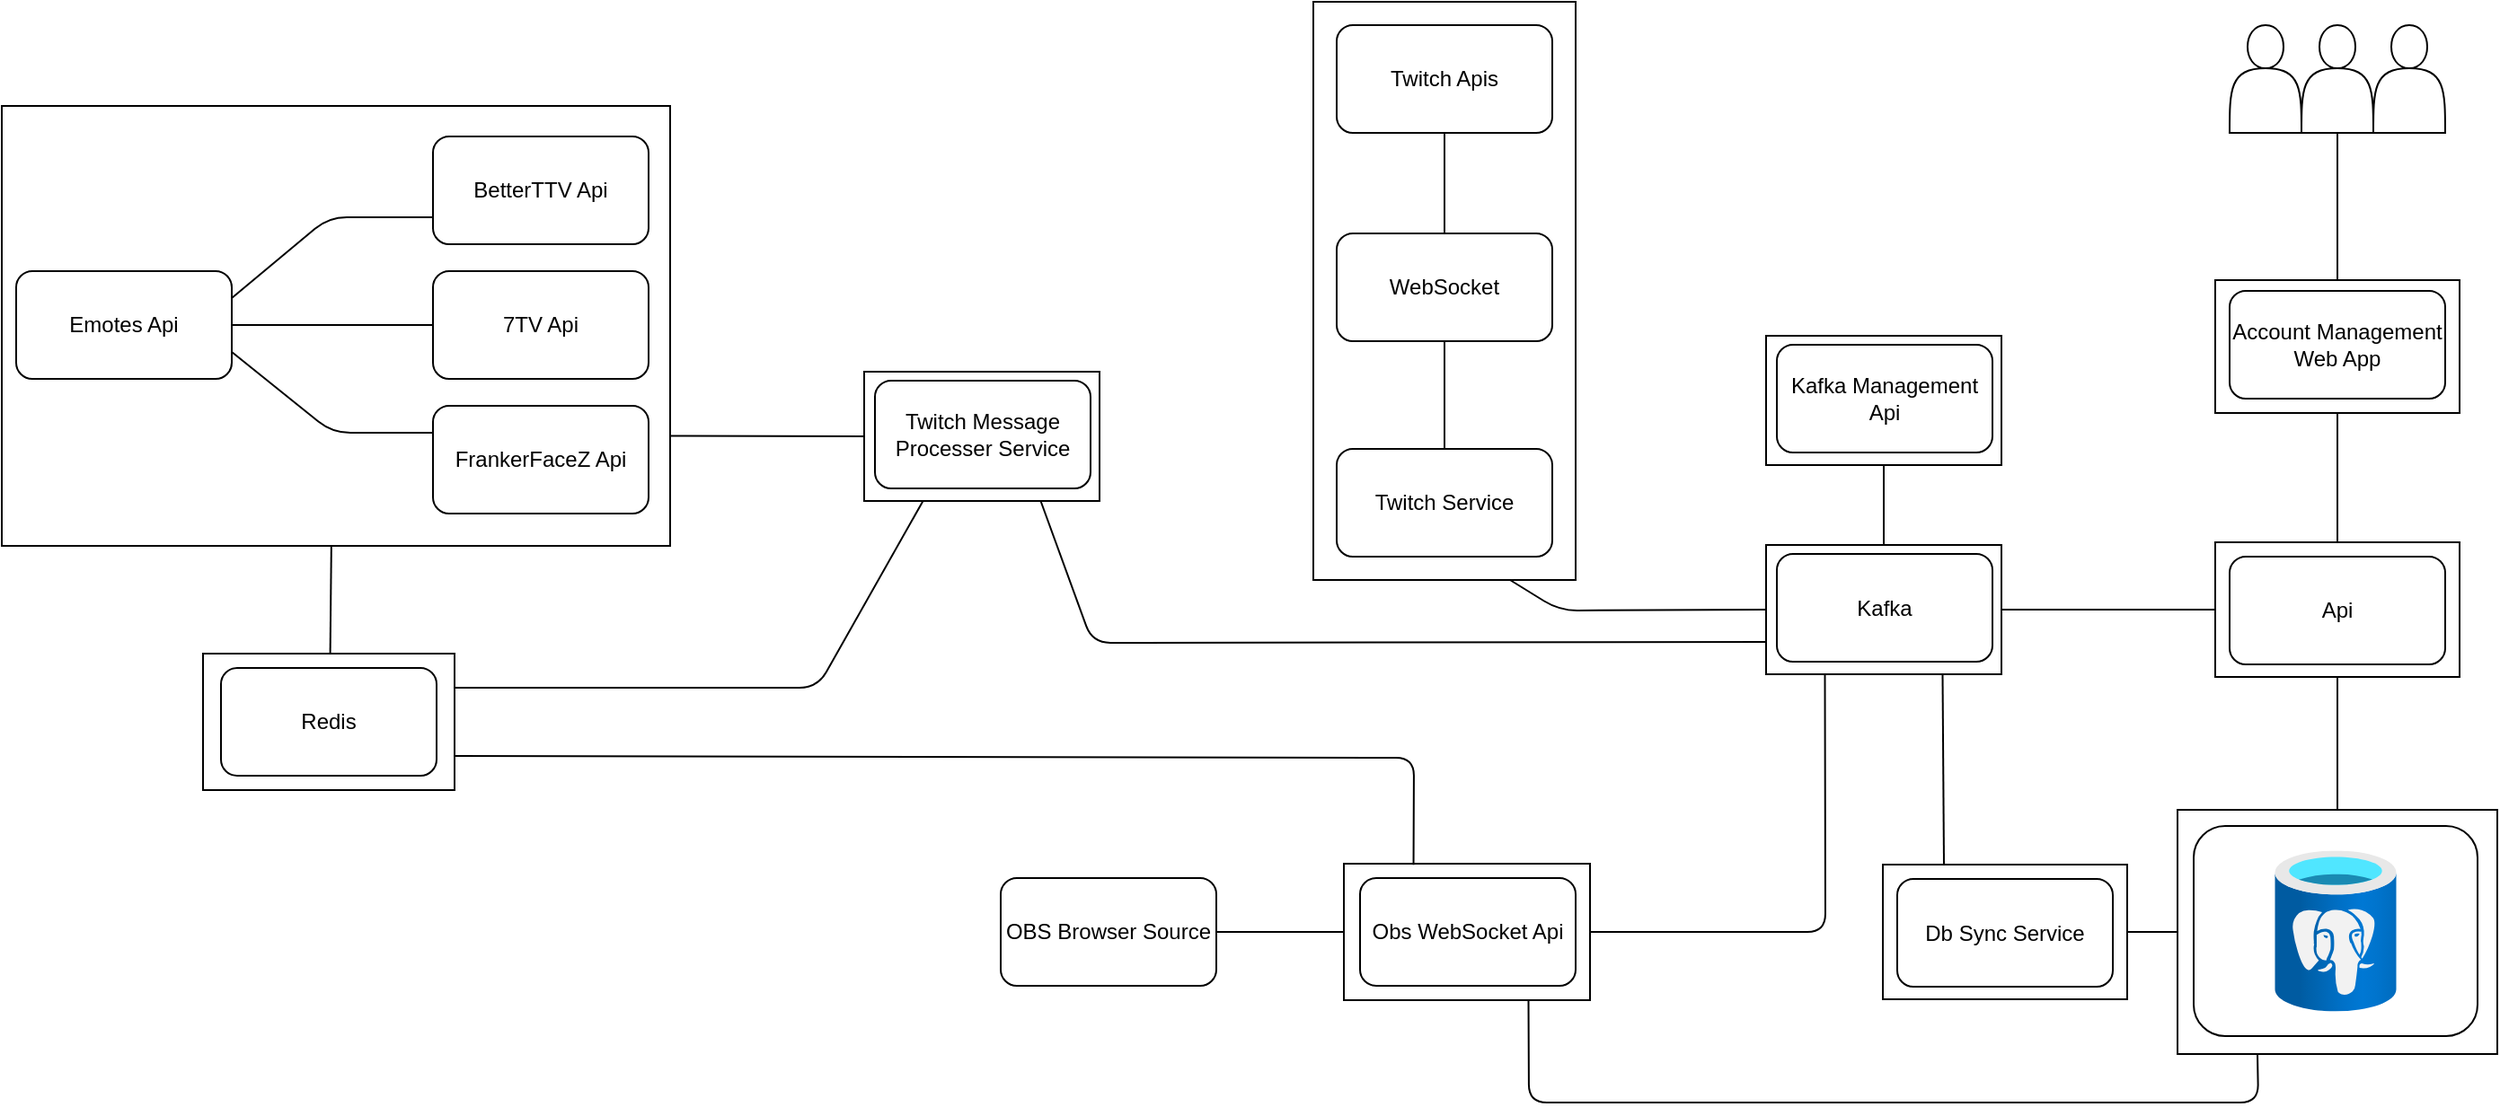 <mxfile>
    <diagram id="xzpHRbGOJSJPZ4uM-KIv" name="Page-1">
        <mxGraphModel dx="2526" dy="882" grid="0" gridSize="10" guides="1" tooltips="1" connect="1" arrows="1" fold="1" page="0" pageScale="1" pageWidth="1100" pageHeight="850" math="0" shadow="0">
            <root>
                <mxCell id="0"/>
                <mxCell id="1" parent="0"/>
                <mxCell id="66" style="edgeStyle=none;html=1;exitX=0.5;exitY=0;exitDx=0;exitDy=0;entryX=0.5;entryY=1;entryDx=0;entryDy=0;startArrow=none;startFill=0;endArrow=none;endFill=0;" parent="1" source="51" target="65" edge="1">
                    <mxGeometry relative="1" as="geometry"/>
                </mxCell>
                <mxCell id="17" value="" style="group" parent="1" vertex="1" connectable="0">
                    <mxGeometry x="453" y="273" width="120" height="60" as="geometry"/>
                </mxCell>
                <mxCell id="14" value="" style="shape=actor;whiteSpace=wrap;html=1;" parent="17" vertex="1">
                    <mxGeometry width="40" height="60" as="geometry"/>
                </mxCell>
                <mxCell id="15" value="" style="shape=actor;whiteSpace=wrap;html=1;" parent="17" vertex="1">
                    <mxGeometry x="40" width="40" height="60" as="geometry"/>
                </mxCell>
                <mxCell id="16" value="" style="shape=actor;whiteSpace=wrap;html=1;" parent="17" vertex="1">
                    <mxGeometry x="80" width="40" height="60" as="geometry"/>
                </mxCell>
                <mxCell id="70" value="" style="group" parent="1" vertex="1" connectable="0">
                    <mxGeometry x="445" y="415" width="136" height="74" as="geometry"/>
                </mxCell>
                <mxCell id="69" value="" style="rounded=0;whiteSpace=wrap;html=1;" parent="70" vertex="1">
                    <mxGeometry width="136" height="74" as="geometry"/>
                </mxCell>
                <mxCell id="8" value="Account Management Web App" style="rounded=1;whiteSpace=wrap;html=1;" parent="70" vertex="1">
                    <mxGeometry x="8" y="6" width="120" height="60" as="geometry"/>
                </mxCell>
                <mxCell id="71" value="" style="group" parent="1" vertex="1" connectable="0">
                    <mxGeometry x="445" y="561" width="136" height="75" as="geometry"/>
                </mxCell>
                <mxCell id="67" value="" style="rounded=0;whiteSpace=wrap;html=1;" parent="71" vertex="1">
                    <mxGeometry width="136" height="75" as="geometry"/>
                </mxCell>
                <mxCell id="9" value="Api" style="rounded=1;whiteSpace=wrap;html=1;" parent="71" vertex="1">
                    <mxGeometry x="8" y="8" width="120" height="60" as="geometry"/>
                </mxCell>
                <mxCell id="72" value="" style="group" parent="1" vertex="1" connectable="0">
                    <mxGeometry x="195" y="562.5" width="131" height="72" as="geometry"/>
                </mxCell>
                <mxCell id="68" value="" style="rounded=0;whiteSpace=wrap;html=1;" parent="72" vertex="1">
                    <mxGeometry width="131" height="72" as="geometry"/>
                </mxCell>
                <mxCell id="11" value="Kafka" style="rounded=1;whiteSpace=wrap;html=1;" parent="72" vertex="1">
                    <mxGeometry x="6" y="5" width="120" height="60" as="geometry"/>
                </mxCell>
                <mxCell id="73" value="" style="group" parent="1" vertex="1" connectable="0">
                    <mxGeometry x="-675" y="623" width="140" height="76" as="geometry"/>
                </mxCell>
                <mxCell id="65" value="" style="rounded=0;whiteSpace=wrap;html=1;" parent="73" vertex="1">
                    <mxGeometry width="140" height="76" as="geometry"/>
                </mxCell>
                <mxCell id="43" value="Redis" style="rounded=1;whiteSpace=wrap;html=1;" parent="73" vertex="1">
                    <mxGeometry x="10" y="8" width="120" height="60" as="geometry"/>
                </mxCell>
                <mxCell id="74" value="" style="group" parent="1" vertex="1" connectable="0">
                    <mxGeometry x="-787" y="318" width="372" height="245" as="geometry"/>
                </mxCell>
                <mxCell id="51" value="" style="rounded=0;whiteSpace=wrap;html=1;" parent="74" vertex="1">
                    <mxGeometry width="372" height="245" as="geometry"/>
                </mxCell>
                <mxCell id="38" value="Emotes Api" style="rounded=1;whiteSpace=wrap;html=1;" parent="74" vertex="1">
                    <mxGeometry x="8" y="92" width="120" height="60" as="geometry"/>
                </mxCell>
                <mxCell id="45" value="7TV Api" style="rounded=1;whiteSpace=wrap;html=1;" parent="74" vertex="1">
                    <mxGeometry x="240" y="92" width="120" height="60" as="geometry"/>
                </mxCell>
                <mxCell id="48" style="edgeStyle=none;html=1;exitX=1;exitY=0.5;exitDx=0;exitDy=0;entryX=0;entryY=0.5;entryDx=0;entryDy=0;startArrow=none;startFill=0;endArrow=none;endFill=0;" parent="74" source="38" target="45" edge="1">
                    <mxGeometry relative="1" as="geometry"/>
                </mxCell>
                <mxCell id="46" value="BetterTTV Api" style="rounded=1;whiteSpace=wrap;html=1;" parent="74" vertex="1">
                    <mxGeometry x="240" y="17" width="120" height="60" as="geometry"/>
                </mxCell>
                <mxCell id="49" style="edgeStyle=none;html=1;exitX=1;exitY=0.25;exitDx=0;exitDy=0;entryX=0;entryY=0.75;entryDx=0;entryDy=0;startArrow=none;startFill=0;endArrow=none;endFill=0;" parent="74" source="38" target="46" edge="1">
                    <mxGeometry relative="1" as="geometry">
                        <Array as="points">
                            <mxPoint x="182" y="62"/>
                        </Array>
                    </mxGeometry>
                </mxCell>
                <mxCell id="47" value="FrankerFaceZ Api" style="rounded=1;whiteSpace=wrap;html=1;" parent="74" vertex="1">
                    <mxGeometry x="240" y="167" width="120" height="60" as="geometry"/>
                </mxCell>
                <mxCell id="50" style="edgeStyle=none;html=1;exitX=1;exitY=0.75;exitDx=0;exitDy=0;entryX=0;entryY=0.25;entryDx=0;entryDy=0;startArrow=none;startFill=0;endArrow=none;endFill=0;" parent="74" source="38" target="47" edge="1">
                    <mxGeometry relative="1" as="geometry">
                        <Array as="points">
                            <mxPoint x="184" y="182"/>
                        </Array>
                    </mxGeometry>
                </mxCell>
                <mxCell id="76" value="" style="group" parent="1" vertex="1" connectable="0">
                    <mxGeometry x="-57" y="260" width="146" height="322" as="geometry"/>
                </mxCell>
                <mxCell id="75" value="" style="rounded=0;whiteSpace=wrap;html=1;" parent="76" vertex="1">
                    <mxGeometry width="146" height="322" as="geometry"/>
                </mxCell>
                <mxCell id="7" value="Twitch Service" style="rounded=1;whiteSpace=wrap;html=1;" parent="76" vertex="1">
                    <mxGeometry x="13" y="249" width="120" height="60" as="geometry"/>
                </mxCell>
                <mxCell id="21" value="WebSocket" style="rounded=1;whiteSpace=wrap;html=1;" parent="76" vertex="1">
                    <mxGeometry x="13" y="129" width="120" height="60" as="geometry"/>
                </mxCell>
                <mxCell id="23" style="edgeStyle=none;html=1;exitX=0.5;exitY=0;exitDx=0;exitDy=0;entryX=0.5;entryY=1;entryDx=0;entryDy=0;startArrow=none;startFill=0;endArrow=none;endFill=0;" parent="76" source="7" target="21" edge="1">
                    <mxGeometry relative="1" as="geometry"/>
                </mxCell>
                <mxCell id="27" value="Twitch Apis" style="rounded=1;whiteSpace=wrap;html=1;" parent="76" vertex="1">
                    <mxGeometry x="13" y="13" width="120" height="60" as="geometry"/>
                </mxCell>
                <mxCell id="28" style="edgeStyle=none;html=1;exitX=0.5;exitY=0;exitDx=0;exitDy=0;entryX=0.5;entryY=1;entryDx=0;entryDy=0;startArrow=none;startFill=0;endArrow=none;endFill=0;" parent="76" source="21" target="27" edge="1">
                    <mxGeometry relative="1" as="geometry"/>
                </mxCell>
                <mxCell id="78" value="" style="group" parent="1" vertex="1" connectable="0">
                    <mxGeometry x="424" y="710" width="178" height="136" as="geometry"/>
                </mxCell>
                <mxCell id="77" value="" style="rounded=0;whiteSpace=wrap;html=1;" parent="78" vertex="1">
                    <mxGeometry width="178" height="136" as="geometry"/>
                </mxCell>
                <mxCell id="41" value="" style="group" parent="78" vertex="1" connectable="0">
                    <mxGeometry x="9" y="9" width="158" height="117" as="geometry"/>
                </mxCell>
                <mxCell id="5" value="" style="rounded=1;whiteSpace=wrap;html=1;fontStyle=4;container=0;" parent="41" vertex="1">
                    <mxGeometry width="158" height="117" as="geometry"/>
                </mxCell>
                <mxCell id="4" value="" style="aspect=fixed;html=1;points=[];align=center;image;fontSize=12;image=img/lib/azure2/databases/Azure_Database_PostgreSQL_Server.svg;fontFamily=Helvetica;fontColor=default;strokeColor=default;fillColor=default;fontStyle=4;container=0;" parent="41" vertex="1">
                    <mxGeometry x="7.4" y="13.75" width="143.2" height="89.5" as="geometry"/>
                </mxCell>
                <mxCell id="79" style="edgeStyle=none;html=1;exitX=0.5;exitY=1;exitDx=0;exitDy=0;entryX=0.5;entryY=0;entryDx=0;entryDy=0;startArrow=none;startFill=0;endArrow=none;endFill=0;" parent="1" source="69" target="67" edge="1">
                    <mxGeometry relative="1" as="geometry"/>
                </mxCell>
                <mxCell id="80" style="edgeStyle=none;html=1;exitX=0.5;exitY=0;exitDx=0;exitDy=0;entryX=0.5;entryY=1;entryDx=0;entryDy=0;startArrow=none;startFill=0;endArrow=none;endFill=0;" parent="1" source="69" target="15" edge="1">
                    <mxGeometry relative="1" as="geometry"/>
                </mxCell>
                <mxCell id="82" style="edgeStyle=none;html=1;exitX=0.5;exitY=1;exitDx=0;exitDy=0;entryX=0.5;entryY=0;entryDx=0;entryDy=0;startArrow=none;startFill=0;endArrow=none;endFill=0;" parent="1" source="67" target="77" edge="1">
                    <mxGeometry relative="1" as="geometry"/>
                </mxCell>
                <mxCell id="84" style="edgeStyle=none;html=1;exitX=0.75;exitY=1;exitDx=0;exitDy=0;entryX=0;entryY=0.5;entryDx=0;entryDy=0;startArrow=none;startFill=0;endArrow=none;endFill=0;" parent="1" source="75" target="68" edge="1">
                    <mxGeometry relative="1" as="geometry">
                        <Array as="points">
                            <mxPoint x="80" y="599"/>
                        </Array>
                    </mxGeometry>
                </mxCell>
                <mxCell id="85" style="edgeStyle=none;html=1;exitX=1;exitY=0.5;exitDx=0;exitDy=0;entryX=0;entryY=0.5;entryDx=0;entryDy=0;startArrow=none;startFill=0;endArrow=none;endFill=0;" parent="1" source="68" target="67" edge="1">
                    <mxGeometry relative="1" as="geometry"/>
                </mxCell>
                <mxCell id="98" style="edgeStyle=none;html=1;exitX=1;exitY=0.5;exitDx=0;exitDy=0;entryX=0;entryY=0.5;entryDx=0;entryDy=0;startArrow=none;startFill=0;endArrow=none;endFill=0;" parent="1" source="87" target="95" edge="1">
                    <mxGeometry relative="1" as="geometry"/>
                </mxCell>
                <mxCell id="87" value="OBS Browser Source" style="rounded=1;whiteSpace=wrap;html=1;" parent="1" vertex="1">
                    <mxGeometry x="-231" y="748" width="120" height="60" as="geometry"/>
                </mxCell>
                <mxCell id="97" value="" style="group" parent="1" vertex="1" connectable="0">
                    <mxGeometry x="-40" y="740" width="137" height="76" as="geometry"/>
                </mxCell>
                <mxCell id="95" value="" style="rounded=0;whiteSpace=wrap;html=1;" parent="97" vertex="1">
                    <mxGeometry width="137" height="76" as="geometry"/>
                </mxCell>
                <mxCell id="88" value="Obs WebSocket Api" style="rounded=1;whiteSpace=wrap;html=1;" parent="97" vertex="1">
                    <mxGeometry x="9" y="8" width="120" height="60" as="geometry"/>
                </mxCell>
                <mxCell id="99" style="edgeStyle=none;html=1;exitX=1;exitY=0.5;exitDx=0;exitDy=0;entryX=0.25;entryY=1;entryDx=0;entryDy=0;startArrow=none;startFill=0;endArrow=none;endFill=0;" parent="1" source="95" target="68" edge="1">
                    <mxGeometry relative="1" as="geometry">
                        <Array as="points">
                            <mxPoint x="228" y="778"/>
                        </Array>
                    </mxGeometry>
                </mxCell>
                <mxCell id="100" value="" style="group" parent="1" vertex="1" connectable="0">
                    <mxGeometry x="260" y="740.5" width="136" height="75" as="geometry"/>
                </mxCell>
                <mxCell id="101" value="" style="rounded=0;whiteSpace=wrap;html=1;" parent="100" vertex="1">
                    <mxGeometry width="136" height="75" as="geometry"/>
                </mxCell>
                <mxCell id="102" value="Db Sync Service" style="rounded=1;whiteSpace=wrap;html=1;" parent="100" vertex="1">
                    <mxGeometry x="8" y="8" width="120" height="60" as="geometry"/>
                </mxCell>
                <mxCell id="103" style="edgeStyle=none;html=1;exitX=0.75;exitY=1;exitDx=0;exitDy=0;entryX=0.25;entryY=0;entryDx=0;entryDy=0;startArrow=none;startFill=0;endArrow=none;endFill=0;" parent="1" source="68" target="101" edge="1">
                    <mxGeometry relative="1" as="geometry"/>
                </mxCell>
                <mxCell id="104" style="edgeStyle=none;html=1;exitX=1;exitY=0.5;exitDx=0;exitDy=0;entryX=0;entryY=0.5;entryDx=0;entryDy=0;startArrow=none;startFill=0;endArrow=none;endFill=0;" parent="1" source="101" target="77" edge="1">
                    <mxGeometry relative="1" as="geometry"/>
                </mxCell>
                <mxCell id="105" style="edgeStyle=none;html=1;entryX=1;entryY=0.75;entryDx=0;entryDy=0;startArrow=none;startFill=0;endArrow=none;endFill=0;exitX=0.283;exitY=0.008;exitDx=0;exitDy=0;exitPerimeter=0;" parent="1" source="95" edge="1" target="65">
                    <mxGeometry relative="1" as="geometry">
                        <mxPoint x="13" y="711" as="sourcePoint"/>
                        <mxPoint x="-248" y="680.0" as="targetPoint"/>
                        <Array as="points">
                            <mxPoint x="-1" y="681"/>
                        </Array>
                    </mxGeometry>
                </mxCell>
                <mxCell id="106" style="edgeStyle=none;html=1;exitX=0.75;exitY=1;exitDx=0;exitDy=0;entryX=0.25;entryY=1;entryDx=0;entryDy=0;startArrow=none;startFill=0;endArrow=none;endFill=0;" parent="1" source="95" target="77" edge="1">
                    <mxGeometry relative="1" as="geometry">
                        <Array as="points">
                            <mxPoint x="63" y="873"/>
                            <mxPoint x="469" y="873"/>
                        </Array>
                    </mxGeometry>
                </mxCell>
                <mxCell id="107" value="" style="group" parent="1" vertex="1" connectable="0">
                    <mxGeometry x="195" y="446" width="131" height="72" as="geometry"/>
                </mxCell>
                <mxCell id="108" value="" style="rounded=0;whiteSpace=wrap;html=1;" parent="107" vertex="1">
                    <mxGeometry width="131" height="72" as="geometry"/>
                </mxCell>
                <mxCell id="109" value="Kafka Management Api" style="rounded=1;whiteSpace=wrap;html=1;" parent="107" vertex="1">
                    <mxGeometry x="6" y="5" width="120" height="60" as="geometry"/>
                </mxCell>
                <mxCell id="110" style="edgeStyle=none;html=1;exitX=0.5;exitY=1;exitDx=0;exitDy=0;entryX=0.5;entryY=0;entryDx=0;entryDy=0;startArrow=none;startFill=0;endArrow=none;endFill=0;" parent="1" source="108" target="68" edge="1">
                    <mxGeometry relative="1" as="geometry"/>
                </mxCell>
                <mxCell id="111" value="" style="group" vertex="1" connectable="0" parent="1">
                    <mxGeometry x="-307" y="466" width="131" height="72" as="geometry"/>
                </mxCell>
                <mxCell id="112" value="" style="rounded=0;whiteSpace=wrap;html=1;" vertex="1" parent="111">
                    <mxGeometry width="131" height="72" as="geometry"/>
                </mxCell>
                <mxCell id="113" value="Twitch Message Processer Service" style="rounded=1;whiteSpace=wrap;html=1;" vertex="1" parent="111">
                    <mxGeometry x="6" y="5" width="120" height="60" as="geometry"/>
                </mxCell>
                <mxCell id="115" style="edgeStyle=none;html=1;exitX=0;exitY=0.5;exitDx=0;exitDy=0;entryX=1;entryY=0.75;entryDx=0;entryDy=0;endArrow=none;endFill=0;" edge="1" parent="1" source="112" target="51">
                    <mxGeometry relative="1" as="geometry"/>
                </mxCell>
                <mxCell id="116" style="edgeStyle=none;html=1;exitX=0;exitY=0.75;exitDx=0;exitDy=0;entryX=0.75;entryY=1;entryDx=0;entryDy=0;endArrow=none;endFill=0;" edge="1" parent="1" source="68" target="112">
                    <mxGeometry relative="1" as="geometry">
                        <Array as="points">
                            <mxPoint x="-180" y="617"/>
                        </Array>
                    </mxGeometry>
                </mxCell>
                <mxCell id="117" style="edgeStyle=none;html=1;exitX=1;exitY=0.25;exitDx=0;exitDy=0;entryX=0.25;entryY=1;entryDx=0;entryDy=0;endArrow=none;endFill=0;" edge="1" parent="1" source="65" target="112">
                    <mxGeometry relative="1" as="geometry">
                        <Array as="points">
                            <mxPoint x="-333" y="642"/>
                        </Array>
                    </mxGeometry>
                </mxCell>
            </root>
        </mxGraphModel>
    </diagram>
</mxfile>